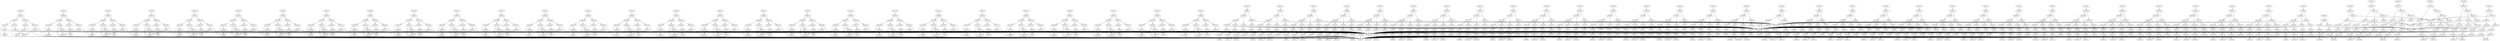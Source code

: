 # Network structure generated by ABC

digraph network {

Node200 -> Node277 [style = solid];
Node201 -> Node288 [style = solid];
Node202 -> Node299 [style = solid];
Node203 -> Node310 [style = solid];
Node204 -> Node321 [style = solid];
Node205 -> Node332 [style = solid];
Node206 -> Node343 [style = solid];
Node207 -> Node354 [style = solid];
Node208 -> Node365 [style = solid];
Node209 -> Node376 [style = solid];
Node210 -> Node387 [style = solid];
Node211 -> Node398 [style = solid];
Node212 -> Node409 [style = solid];
Node213 -> Node420 [style = solid];
Node214 -> Node431 [style = solid];
Node215 -> Node442 [style = solid];
Node216 -> Node453 [style = solid];
Node217 -> Node464 [style = solid];
Node218 -> Node475 [style = solid];
Node219 -> Node486 [style = solid];
Node220 -> Node497 [style = solid];
Node221 -> Node508 [style = solid];
Node222 -> Node519 [style = solid];
Node223 -> Node530 [style = solid];
Node224 -> Node541 [style = solid];
Node225 -> Node552 [style = solid];
Node226 -> Node563 [style = solid];
Node227 -> Node574 [style = solid];
Node228 -> Node591 [style = solid];
Node229 -> Node607 [style = solid];
Node230 -> Node623 [style = solid];
Node231 -> Node639 [style = solid];
Node232 -> Node655 [style = solid];
Node233 -> Node671 [style = solid];
Node234 -> Node687 [style = solid];
Node235 -> Node703 [style = solid];
Node236 -> Node719 [style = solid];
Node237 -> Node735 [style = solid];
Node238 -> Node751 [style = solid];
Node239 -> Node767 [style = solid];
Node240 -> Node783 [style = solid];
Node241 -> Node799 [style = solid];
Node242 -> Node815 [style = solid];
Node243 -> Node831 [style = solid];
Node244 -> Node847 [style = solid];
Node245 -> Node863 [style = solid];
Node246 -> Node879 [style = solid];
Node247 -> Node895 [style = solid];
Node248 -> Node911 [style = solid];
Node249 -> Node927 [style = solid];
Node250 -> Node943 [style = solid];
Node251 -> Node959 [style = solid];
Node252 -> Node975 [style = solid];
Node253 -> Node991 [style = solid];
Node254 -> Node1007 [style = solid];
Node255 -> Node1023 [style = solid];
Node256 -> Node1039 [style = solid];
Node257 -> Node1055 [style = solid];
Node258 -> Node1071 [style = solid];
Node259 -> Node1087 [style = solid];
Node260 -> Node1093 [style = solid];
Node261 -> Node1105 [style = solid];
Node262 -> Node1114 [style = solid];
Node263 -> Node1128 [style = solid];
Node264 -> Node1142 [style = solid];
Node265 -> Node1156 [style = solid];
Node266 -> Node1170 [style = solid];
Node267 -> Node1 [style = solid];
Node267 -> Node2 [style = solid];
Node268 -> Node3 [style = solid];
Node268 -> Node267 [style = solid];
Node269 -> Node1 [style = solid];
Node269 -> Node31 [style = solid];
Node270 -> Node3 [style = solid];
Node270 -> Node269 [style = solid];
Node271 -> Node1 [style = solid];
Node271 -> Node59 [style = solid];
Node272 -> Node3 [style = solid];
Node272 -> Node271 [style = solid];
Node273 -> Node1 [style = solid];
Node273 -> Node31 [style = solid];
Node274 -> Node3 [style = solid];
Node274 -> Node273 [style = solid];
Node275 -> Node272 [style = solid];
Node275 -> Node274 [style = solid];
Node276 -> Node268 [style = solid];
Node276 -> Node270 [style = solid];
Node277 -> Node275 [style = solid];
Node277 -> Node276 [style = solid];
Node278 -> Node1 [style = solid];
Node278 -> Node4 [style = solid];
Node279 -> Node3 [style = solid];
Node279 -> Node278 [style = solid];
Node280 -> Node1 [style = solid];
Node280 -> Node32 [style = solid];
Node281 -> Node3 [style = solid];
Node281 -> Node280 [style = solid];
Node282 -> Node1 [style = solid];
Node282 -> Node60 [style = solid];
Node283 -> Node3 [style = solid];
Node283 -> Node282 [style = solid];
Node284 -> Node1 [style = solid];
Node284 -> Node32 [style = solid];
Node285 -> Node3 [style = solid];
Node285 -> Node284 [style = solid];
Node286 -> Node283 [style = solid];
Node286 -> Node285 [style = solid];
Node287 -> Node279 [style = solid];
Node287 -> Node281 [style = solid];
Node288 -> Node286 [style = solid];
Node288 -> Node287 [style = solid];
Node289 -> Node1 [style = solid];
Node289 -> Node5 [style = solid];
Node290 -> Node3 [style = solid];
Node290 -> Node289 [style = solid];
Node291 -> Node1 [style = solid];
Node291 -> Node33 [style = solid];
Node292 -> Node3 [style = solid];
Node292 -> Node291 [style = solid];
Node293 -> Node1 [style = solid];
Node293 -> Node61 [style = solid];
Node294 -> Node3 [style = solid];
Node294 -> Node293 [style = solid];
Node295 -> Node1 [style = solid];
Node295 -> Node33 [style = solid];
Node296 -> Node3 [style = solid];
Node296 -> Node295 [style = solid];
Node297 -> Node294 [style = solid];
Node297 -> Node296 [style = solid];
Node298 -> Node290 [style = solid];
Node298 -> Node292 [style = solid];
Node299 -> Node297 [style = solid];
Node299 -> Node298 [style = solid];
Node300 -> Node1 [style = solid];
Node300 -> Node6 [style = solid];
Node301 -> Node3 [style = solid];
Node301 -> Node300 [style = solid];
Node302 -> Node1 [style = solid];
Node302 -> Node34 [style = solid];
Node303 -> Node3 [style = solid];
Node303 -> Node302 [style = solid];
Node304 -> Node1 [style = solid];
Node304 -> Node62 [style = solid];
Node305 -> Node3 [style = solid];
Node305 -> Node304 [style = solid];
Node306 -> Node1 [style = solid];
Node306 -> Node34 [style = solid];
Node307 -> Node3 [style = solid];
Node307 -> Node306 [style = solid];
Node308 -> Node305 [style = solid];
Node308 -> Node307 [style = solid];
Node309 -> Node301 [style = solid];
Node309 -> Node303 [style = solid];
Node310 -> Node308 [style = solid];
Node310 -> Node309 [style = solid];
Node311 -> Node1 [style = solid];
Node311 -> Node7 [style = solid];
Node312 -> Node3 [style = solid];
Node312 -> Node311 [style = solid];
Node313 -> Node1 [style = solid];
Node313 -> Node35 [style = solid];
Node314 -> Node3 [style = solid];
Node314 -> Node313 [style = solid];
Node315 -> Node1 [style = solid];
Node315 -> Node63 [style = solid];
Node316 -> Node3 [style = solid];
Node316 -> Node315 [style = solid];
Node317 -> Node1 [style = solid];
Node317 -> Node35 [style = solid];
Node318 -> Node3 [style = solid];
Node318 -> Node317 [style = solid];
Node319 -> Node316 [style = solid];
Node319 -> Node318 [style = solid];
Node320 -> Node312 [style = solid];
Node320 -> Node314 [style = solid];
Node321 -> Node319 [style = solid];
Node321 -> Node320 [style = solid];
Node322 -> Node1 [style = solid];
Node322 -> Node8 [style = solid];
Node323 -> Node3 [style = solid];
Node323 -> Node322 [style = solid];
Node324 -> Node1 [style = solid];
Node324 -> Node36 [style = solid];
Node325 -> Node3 [style = solid];
Node325 -> Node324 [style = solid];
Node326 -> Node1 [style = solid];
Node326 -> Node64 [style = solid];
Node327 -> Node3 [style = solid];
Node327 -> Node326 [style = solid];
Node328 -> Node1 [style = solid];
Node328 -> Node36 [style = solid];
Node329 -> Node3 [style = solid];
Node329 -> Node328 [style = solid];
Node330 -> Node327 [style = solid];
Node330 -> Node329 [style = solid];
Node331 -> Node323 [style = solid];
Node331 -> Node325 [style = solid];
Node332 -> Node330 [style = solid];
Node332 -> Node331 [style = solid];
Node333 -> Node1 [style = solid];
Node333 -> Node9 [style = solid];
Node334 -> Node3 [style = solid];
Node334 -> Node333 [style = solid];
Node335 -> Node1 [style = solid];
Node335 -> Node37 [style = solid];
Node336 -> Node3 [style = solid];
Node336 -> Node335 [style = solid];
Node337 -> Node1 [style = solid];
Node337 -> Node65 [style = solid];
Node338 -> Node3 [style = solid];
Node338 -> Node337 [style = solid];
Node339 -> Node1 [style = solid];
Node339 -> Node37 [style = solid];
Node340 -> Node3 [style = solid];
Node340 -> Node339 [style = solid];
Node341 -> Node338 [style = solid];
Node341 -> Node340 [style = solid];
Node342 -> Node334 [style = solid];
Node342 -> Node336 [style = solid];
Node343 -> Node341 [style = solid];
Node343 -> Node342 [style = solid];
Node344 -> Node1 [style = solid];
Node344 -> Node10 [style = solid];
Node345 -> Node3 [style = solid];
Node345 -> Node344 [style = solid];
Node346 -> Node1 [style = solid];
Node346 -> Node38 [style = solid];
Node347 -> Node3 [style = solid];
Node347 -> Node346 [style = solid];
Node348 -> Node1 [style = solid];
Node348 -> Node66 [style = solid];
Node349 -> Node3 [style = solid];
Node349 -> Node348 [style = solid];
Node350 -> Node1 [style = solid];
Node350 -> Node38 [style = solid];
Node351 -> Node3 [style = solid];
Node351 -> Node350 [style = solid];
Node352 -> Node349 [style = solid];
Node352 -> Node351 [style = solid];
Node353 -> Node345 [style = solid];
Node353 -> Node347 [style = solid];
Node354 -> Node352 [style = solid];
Node354 -> Node353 [style = solid];
Node355 -> Node1 [style = solid];
Node355 -> Node11 [style = solid];
Node356 -> Node3 [style = solid];
Node356 -> Node355 [style = solid];
Node357 -> Node1 [style = solid];
Node357 -> Node39 [style = solid];
Node358 -> Node3 [style = solid];
Node358 -> Node357 [style = solid];
Node359 -> Node1 [style = solid];
Node359 -> Node67 [style = solid];
Node360 -> Node3 [style = solid];
Node360 -> Node359 [style = solid];
Node361 -> Node1 [style = solid];
Node361 -> Node39 [style = solid];
Node362 -> Node3 [style = solid];
Node362 -> Node361 [style = solid];
Node363 -> Node360 [style = solid];
Node363 -> Node362 [style = solid];
Node364 -> Node356 [style = solid];
Node364 -> Node358 [style = solid];
Node365 -> Node363 [style = solid];
Node365 -> Node364 [style = solid];
Node366 -> Node1 [style = solid];
Node366 -> Node12 [style = solid];
Node367 -> Node3 [style = solid];
Node367 -> Node366 [style = solid];
Node368 -> Node1 [style = solid];
Node368 -> Node40 [style = solid];
Node369 -> Node3 [style = solid];
Node369 -> Node368 [style = solid];
Node370 -> Node1 [style = solid];
Node370 -> Node68 [style = solid];
Node371 -> Node3 [style = solid];
Node371 -> Node370 [style = solid];
Node372 -> Node1 [style = solid];
Node372 -> Node40 [style = solid];
Node373 -> Node3 [style = solid];
Node373 -> Node372 [style = solid];
Node374 -> Node371 [style = solid];
Node374 -> Node373 [style = solid];
Node375 -> Node367 [style = solid];
Node375 -> Node369 [style = solid];
Node376 -> Node374 [style = solid];
Node376 -> Node375 [style = solid];
Node377 -> Node1 [style = solid];
Node377 -> Node13 [style = solid];
Node378 -> Node3 [style = solid];
Node378 -> Node377 [style = solid];
Node379 -> Node1 [style = solid];
Node379 -> Node41 [style = solid];
Node380 -> Node3 [style = solid];
Node380 -> Node379 [style = solid];
Node381 -> Node1 [style = solid];
Node381 -> Node69 [style = solid];
Node382 -> Node3 [style = solid];
Node382 -> Node381 [style = solid];
Node383 -> Node1 [style = solid];
Node383 -> Node41 [style = solid];
Node384 -> Node3 [style = solid];
Node384 -> Node383 [style = solid];
Node385 -> Node382 [style = solid];
Node385 -> Node384 [style = solid];
Node386 -> Node378 [style = solid];
Node386 -> Node380 [style = solid];
Node387 -> Node385 [style = solid];
Node387 -> Node386 [style = solid];
Node388 -> Node1 [style = solid];
Node388 -> Node14 [style = solid];
Node389 -> Node3 [style = solid];
Node389 -> Node388 [style = solid];
Node390 -> Node1 [style = solid];
Node390 -> Node42 [style = solid];
Node391 -> Node3 [style = solid];
Node391 -> Node390 [style = solid];
Node392 -> Node1 [style = solid];
Node392 -> Node70 [style = solid];
Node393 -> Node3 [style = solid];
Node393 -> Node392 [style = solid];
Node394 -> Node1 [style = solid];
Node394 -> Node42 [style = solid];
Node395 -> Node3 [style = solid];
Node395 -> Node394 [style = solid];
Node396 -> Node393 [style = solid];
Node396 -> Node395 [style = solid];
Node397 -> Node389 [style = solid];
Node397 -> Node391 [style = solid];
Node398 -> Node396 [style = solid];
Node398 -> Node397 [style = solid];
Node399 -> Node1 [style = solid];
Node399 -> Node15 [style = solid];
Node400 -> Node3 [style = solid];
Node400 -> Node399 [style = solid];
Node401 -> Node1 [style = solid];
Node401 -> Node43 [style = solid];
Node402 -> Node3 [style = solid];
Node402 -> Node401 [style = solid];
Node403 -> Node1 [style = solid];
Node403 -> Node71 [style = solid];
Node404 -> Node3 [style = solid];
Node404 -> Node403 [style = solid];
Node405 -> Node1 [style = solid];
Node405 -> Node43 [style = solid];
Node406 -> Node3 [style = solid];
Node406 -> Node405 [style = solid];
Node407 -> Node404 [style = solid];
Node407 -> Node406 [style = solid];
Node408 -> Node400 [style = solid];
Node408 -> Node402 [style = solid];
Node409 -> Node407 [style = solid];
Node409 -> Node408 [style = solid];
Node410 -> Node1 [style = solid];
Node410 -> Node16 [style = solid];
Node411 -> Node3 [style = solid];
Node411 -> Node410 [style = solid];
Node412 -> Node1 [style = solid];
Node412 -> Node44 [style = solid];
Node413 -> Node3 [style = solid];
Node413 -> Node412 [style = solid];
Node414 -> Node1 [style = solid];
Node414 -> Node72 [style = solid];
Node415 -> Node3 [style = solid];
Node415 -> Node414 [style = solid];
Node416 -> Node1 [style = solid];
Node416 -> Node44 [style = solid];
Node417 -> Node3 [style = solid];
Node417 -> Node416 [style = solid];
Node418 -> Node415 [style = solid];
Node418 -> Node417 [style = solid];
Node419 -> Node411 [style = solid];
Node419 -> Node413 [style = solid];
Node420 -> Node418 [style = solid];
Node420 -> Node419 [style = solid];
Node421 -> Node1 [style = solid];
Node421 -> Node17 [style = solid];
Node422 -> Node3 [style = solid];
Node422 -> Node421 [style = solid];
Node423 -> Node1 [style = solid];
Node423 -> Node45 [style = solid];
Node424 -> Node3 [style = solid];
Node424 -> Node423 [style = solid];
Node425 -> Node1 [style = solid];
Node425 -> Node73 [style = solid];
Node426 -> Node3 [style = solid];
Node426 -> Node425 [style = solid];
Node427 -> Node1 [style = solid];
Node427 -> Node45 [style = solid];
Node428 -> Node3 [style = solid];
Node428 -> Node427 [style = solid];
Node429 -> Node426 [style = solid];
Node429 -> Node428 [style = solid];
Node430 -> Node422 [style = solid];
Node430 -> Node424 [style = solid];
Node431 -> Node429 [style = solid];
Node431 -> Node430 [style = solid];
Node432 -> Node1 [style = solid];
Node432 -> Node18 [style = solid];
Node433 -> Node3 [style = solid];
Node433 -> Node432 [style = solid];
Node434 -> Node1 [style = solid];
Node434 -> Node46 [style = solid];
Node435 -> Node3 [style = solid];
Node435 -> Node434 [style = solid];
Node436 -> Node1 [style = solid];
Node436 -> Node74 [style = solid];
Node437 -> Node3 [style = solid];
Node437 -> Node436 [style = solid];
Node438 -> Node1 [style = solid];
Node438 -> Node46 [style = solid];
Node439 -> Node3 [style = solid];
Node439 -> Node438 [style = solid];
Node440 -> Node437 [style = solid];
Node440 -> Node439 [style = solid];
Node441 -> Node433 [style = solid];
Node441 -> Node435 [style = solid];
Node442 -> Node440 [style = solid];
Node442 -> Node441 [style = solid];
Node443 -> Node1 [style = solid];
Node443 -> Node19 [style = solid];
Node444 -> Node3 [style = solid];
Node444 -> Node443 [style = solid];
Node445 -> Node1 [style = solid];
Node445 -> Node47 [style = solid];
Node446 -> Node3 [style = solid];
Node446 -> Node445 [style = solid];
Node447 -> Node1 [style = solid];
Node447 -> Node75 [style = solid];
Node448 -> Node3 [style = solid];
Node448 -> Node447 [style = solid];
Node449 -> Node1 [style = solid];
Node449 -> Node47 [style = solid];
Node450 -> Node3 [style = solid];
Node450 -> Node449 [style = solid];
Node451 -> Node448 [style = solid];
Node451 -> Node450 [style = solid];
Node452 -> Node444 [style = solid];
Node452 -> Node446 [style = solid];
Node453 -> Node451 [style = solid];
Node453 -> Node452 [style = solid];
Node454 -> Node1 [style = solid];
Node454 -> Node20 [style = solid];
Node455 -> Node3 [style = solid];
Node455 -> Node454 [style = solid];
Node456 -> Node1 [style = solid];
Node456 -> Node48 [style = solid];
Node457 -> Node3 [style = solid];
Node457 -> Node456 [style = solid];
Node458 -> Node1 [style = solid];
Node458 -> Node76 [style = solid];
Node459 -> Node3 [style = solid];
Node459 -> Node458 [style = solid];
Node460 -> Node1 [style = solid];
Node460 -> Node48 [style = solid];
Node461 -> Node3 [style = solid];
Node461 -> Node460 [style = solid];
Node462 -> Node459 [style = solid];
Node462 -> Node461 [style = solid];
Node463 -> Node455 [style = solid];
Node463 -> Node457 [style = solid];
Node464 -> Node462 [style = solid];
Node464 -> Node463 [style = solid];
Node465 -> Node1 [style = solid];
Node465 -> Node21 [style = solid];
Node466 -> Node3 [style = solid];
Node466 -> Node465 [style = solid];
Node467 -> Node1 [style = solid];
Node467 -> Node49 [style = solid];
Node468 -> Node3 [style = solid];
Node468 -> Node467 [style = solid];
Node469 -> Node1 [style = solid];
Node469 -> Node77 [style = solid];
Node470 -> Node3 [style = solid];
Node470 -> Node469 [style = solid];
Node471 -> Node1 [style = solid];
Node471 -> Node49 [style = solid];
Node472 -> Node3 [style = solid];
Node472 -> Node471 [style = solid];
Node473 -> Node470 [style = solid];
Node473 -> Node472 [style = solid];
Node474 -> Node466 [style = solid];
Node474 -> Node468 [style = solid];
Node475 -> Node473 [style = solid];
Node475 -> Node474 [style = solid];
Node476 -> Node1 [style = solid];
Node476 -> Node22 [style = solid];
Node477 -> Node3 [style = solid];
Node477 -> Node476 [style = solid];
Node478 -> Node1 [style = solid];
Node478 -> Node50 [style = solid];
Node479 -> Node3 [style = solid];
Node479 -> Node478 [style = solid];
Node480 -> Node1 [style = solid];
Node480 -> Node78 [style = solid];
Node481 -> Node3 [style = solid];
Node481 -> Node480 [style = solid];
Node482 -> Node1 [style = solid];
Node482 -> Node50 [style = solid];
Node483 -> Node3 [style = solid];
Node483 -> Node482 [style = solid];
Node484 -> Node481 [style = solid];
Node484 -> Node483 [style = solid];
Node485 -> Node477 [style = solid];
Node485 -> Node479 [style = solid];
Node486 -> Node484 [style = solid];
Node486 -> Node485 [style = solid];
Node487 -> Node1 [style = solid];
Node487 -> Node23 [style = solid];
Node488 -> Node3 [style = solid];
Node488 -> Node487 [style = solid];
Node489 -> Node1 [style = solid];
Node489 -> Node51 [style = solid];
Node490 -> Node3 [style = solid];
Node490 -> Node489 [style = solid];
Node491 -> Node1 [style = solid];
Node491 -> Node79 [style = solid];
Node492 -> Node3 [style = solid];
Node492 -> Node491 [style = solid];
Node493 -> Node1 [style = solid];
Node493 -> Node51 [style = solid];
Node494 -> Node3 [style = solid];
Node494 -> Node493 [style = solid];
Node495 -> Node492 [style = solid];
Node495 -> Node494 [style = solid];
Node496 -> Node488 [style = solid];
Node496 -> Node490 [style = solid];
Node497 -> Node495 [style = solid];
Node497 -> Node496 [style = solid];
Node498 -> Node1 [style = solid];
Node498 -> Node24 [style = solid];
Node499 -> Node3 [style = solid];
Node499 -> Node498 [style = solid];
Node500 -> Node1 [style = solid];
Node500 -> Node52 [style = solid];
Node501 -> Node3 [style = solid];
Node501 -> Node500 [style = solid];
Node502 -> Node1 [style = solid];
Node502 -> Node80 [style = solid];
Node503 -> Node3 [style = solid];
Node503 -> Node502 [style = solid];
Node504 -> Node1 [style = solid];
Node504 -> Node52 [style = solid];
Node505 -> Node3 [style = solid];
Node505 -> Node504 [style = solid];
Node506 -> Node503 [style = solid];
Node506 -> Node505 [style = solid];
Node507 -> Node499 [style = solid];
Node507 -> Node501 [style = solid];
Node508 -> Node506 [style = solid];
Node508 -> Node507 [style = solid];
Node509 -> Node1 [style = solid];
Node509 -> Node25 [style = solid];
Node510 -> Node3 [style = solid];
Node510 -> Node509 [style = solid];
Node511 -> Node1 [style = solid];
Node511 -> Node53 [style = solid];
Node512 -> Node3 [style = solid];
Node512 -> Node511 [style = solid];
Node513 -> Node1 [style = solid];
Node513 -> Node81 [style = solid];
Node514 -> Node3 [style = solid];
Node514 -> Node513 [style = solid];
Node515 -> Node1 [style = solid];
Node515 -> Node53 [style = solid];
Node516 -> Node3 [style = solid];
Node516 -> Node515 [style = solid];
Node517 -> Node514 [style = solid];
Node517 -> Node516 [style = solid];
Node518 -> Node510 [style = solid];
Node518 -> Node512 [style = solid];
Node519 -> Node517 [style = solid];
Node519 -> Node518 [style = solid];
Node520 -> Node1 [style = solid];
Node520 -> Node26 [style = solid];
Node521 -> Node3 [style = solid];
Node521 -> Node520 [style = solid];
Node522 -> Node1 [style = solid];
Node522 -> Node54 [style = solid];
Node523 -> Node3 [style = solid];
Node523 -> Node522 [style = solid];
Node524 -> Node1 [style = solid];
Node524 -> Node82 [style = solid];
Node525 -> Node3 [style = solid];
Node525 -> Node524 [style = solid];
Node526 -> Node1 [style = solid];
Node526 -> Node54 [style = solid];
Node527 -> Node3 [style = solid];
Node527 -> Node526 [style = solid];
Node528 -> Node525 [style = solid];
Node528 -> Node527 [style = solid];
Node529 -> Node521 [style = solid];
Node529 -> Node523 [style = solid];
Node530 -> Node528 [style = solid];
Node530 -> Node529 [style = solid];
Node531 -> Node1 [style = solid];
Node531 -> Node27 [style = solid];
Node532 -> Node3 [style = solid];
Node532 -> Node531 [style = solid];
Node533 -> Node1 [style = solid];
Node533 -> Node55 [style = solid];
Node534 -> Node3 [style = solid];
Node534 -> Node533 [style = solid];
Node535 -> Node1 [style = solid];
Node535 -> Node83 [style = solid];
Node536 -> Node3 [style = solid];
Node536 -> Node535 [style = solid];
Node537 -> Node1 [style = solid];
Node537 -> Node55 [style = solid];
Node538 -> Node3 [style = solid];
Node538 -> Node537 [style = solid];
Node539 -> Node536 [style = solid];
Node539 -> Node538 [style = solid];
Node540 -> Node532 [style = solid];
Node540 -> Node534 [style = solid];
Node541 -> Node539 [style = solid];
Node541 -> Node540 [style = solid];
Node542 -> Node1 [style = solid];
Node542 -> Node28 [style = solid];
Node543 -> Node3 [style = solid];
Node543 -> Node542 [style = solid];
Node544 -> Node1 [style = solid];
Node544 -> Node56 [style = solid];
Node545 -> Node3 [style = solid];
Node545 -> Node544 [style = solid];
Node546 -> Node1 [style = solid];
Node546 -> Node84 [style = solid];
Node547 -> Node3 [style = solid];
Node547 -> Node546 [style = solid];
Node548 -> Node1 [style = solid];
Node548 -> Node56 [style = solid];
Node549 -> Node3 [style = solid];
Node549 -> Node548 [style = solid];
Node550 -> Node547 [style = solid];
Node550 -> Node549 [style = solid];
Node551 -> Node543 [style = solid];
Node551 -> Node545 [style = solid];
Node552 -> Node550 [style = solid];
Node552 -> Node551 [style = solid];
Node553 -> Node1 [style = solid];
Node553 -> Node29 [style = solid];
Node554 -> Node3 [style = solid];
Node554 -> Node553 [style = solid];
Node555 -> Node1 [style = solid];
Node555 -> Node57 [style = solid];
Node556 -> Node3 [style = solid];
Node556 -> Node555 [style = solid];
Node557 -> Node1 [style = solid];
Node557 -> Node85 [style = solid];
Node558 -> Node3 [style = solid];
Node558 -> Node557 [style = solid];
Node559 -> Node1 [style = solid];
Node559 -> Node57 [style = solid];
Node560 -> Node3 [style = solid];
Node560 -> Node559 [style = solid];
Node561 -> Node558 [style = solid];
Node561 -> Node560 [style = solid];
Node562 -> Node554 [style = solid];
Node562 -> Node556 [style = solid];
Node563 -> Node561 [style = solid];
Node563 -> Node562 [style = solid];
Node564 -> Node1 [style = solid];
Node564 -> Node30 [style = solid];
Node565 -> Node3 [style = solid];
Node565 -> Node564 [style = solid];
Node566 -> Node1 [style = solid];
Node566 -> Node58 [style = solid];
Node567 -> Node3 [style = solid];
Node567 -> Node566 [style = solid];
Node568 -> Node1 [style = solid];
Node568 -> Node86 [style = solid];
Node569 -> Node3 [style = solid];
Node569 -> Node568 [style = solid];
Node570 -> Node1 [style = solid];
Node570 -> Node58 [style = solid];
Node571 -> Node3 [style = solid];
Node571 -> Node570 [style = solid];
Node572 -> Node569 [style = solid];
Node572 -> Node571 [style = solid];
Node573 -> Node565 [style = solid];
Node573 -> Node567 [style = solid];
Node574 -> Node572 [style = solid];
Node574 -> Node573 [style = solid];
Node575 -> Node3 [style = solid];
Node575 -> Node87 [style = solid];
Node576 -> Node1 [style = solid];
Node576 -> Node575 [style = solid];
Node577 -> Node88 [style = solid];
Node577 -> Node576 [style = solid];
Node578 -> Node3 [style = solid];
Node578 -> Node120 [style = solid];
Node579 -> Node1 [style = solid];
Node579 -> Node578 [style = solid];
Node580 -> Node88 [style = solid];
Node580 -> Node579 [style = solid];
Node581 -> Node3 [style = solid];
Node581 -> Node152 [style = solid];
Node582 -> Node1 [style = solid];
Node582 -> Node581 [style = solid];
Node583 -> Node88 [style = solid];
Node583 -> Node582 [style = solid];
Node584 -> Node3 [style = solid];
Node584 -> Node120 [style = solid];
Node585 -> Node1 [style = solid];
Node585 -> Node584 [style = solid];
Node586 -> Node88 [style = solid];
Node586 -> Node585 [style = solid];
Node587 -> Node1 [style = solid];
Node587 -> Node88 [style = solid];
Node588 -> Node586 [style = solid];
Node588 -> Node587 [style = solid];
Node589 -> Node577 [style = solid];
Node589 -> Node580 [style = solid];
Node590 -> Node583 [style = solid];
Node590 -> Node589 [style = solid];
Node591 -> Node588 [style = solid];
Node591 -> Node590 [style = solid];
Node592 -> Node3 [style = solid];
Node592 -> Node89 [style = solid];
Node593 -> Node1 [style = solid];
Node593 -> Node592 [style = solid];
Node594 -> Node88 [style = solid];
Node594 -> Node593 [style = solid];
Node595 -> Node3 [style = solid];
Node595 -> Node121 [style = solid];
Node596 -> Node1 [style = solid];
Node596 -> Node595 [style = solid];
Node597 -> Node88 [style = solid];
Node597 -> Node596 [style = solid];
Node598 -> Node3 [style = solid];
Node598 -> Node153 [style = solid];
Node599 -> Node1 [style = solid];
Node599 -> Node598 [style = solid];
Node600 -> Node88 [style = solid];
Node600 -> Node599 [style = solid];
Node601 -> Node3 [style = solid];
Node601 -> Node121 [style = solid];
Node602 -> Node1 [style = solid];
Node602 -> Node601 [style = solid];
Node603 -> Node88 [style = solid];
Node603 -> Node602 [style = solid];
Node604 -> Node587 [style = solid];
Node604 -> Node603 [style = solid];
Node605 -> Node594 [style = solid];
Node605 -> Node597 [style = solid];
Node606 -> Node600 [style = solid];
Node606 -> Node605 [style = solid];
Node607 -> Node604 [style = solid];
Node607 -> Node606 [style = solid];
Node608 -> Node3 [style = solid];
Node608 -> Node90 [style = solid];
Node609 -> Node1 [style = solid];
Node609 -> Node608 [style = solid];
Node610 -> Node88 [style = solid];
Node610 -> Node609 [style = solid];
Node611 -> Node3 [style = solid];
Node611 -> Node122 [style = solid];
Node612 -> Node1 [style = solid];
Node612 -> Node611 [style = solid];
Node613 -> Node88 [style = solid];
Node613 -> Node612 [style = solid];
Node614 -> Node3 [style = solid];
Node614 -> Node154 [style = solid];
Node615 -> Node1 [style = solid];
Node615 -> Node614 [style = solid];
Node616 -> Node88 [style = solid];
Node616 -> Node615 [style = solid];
Node617 -> Node3 [style = solid];
Node617 -> Node122 [style = solid];
Node618 -> Node1 [style = solid];
Node618 -> Node617 [style = solid];
Node619 -> Node88 [style = solid];
Node619 -> Node618 [style = solid];
Node620 -> Node587 [style = solid];
Node620 -> Node619 [style = solid];
Node621 -> Node610 [style = solid];
Node621 -> Node613 [style = solid];
Node622 -> Node616 [style = solid];
Node622 -> Node621 [style = solid];
Node623 -> Node620 [style = solid];
Node623 -> Node622 [style = solid];
Node624 -> Node3 [style = solid];
Node624 -> Node91 [style = solid];
Node625 -> Node1 [style = solid];
Node625 -> Node624 [style = solid];
Node626 -> Node88 [style = solid];
Node626 -> Node625 [style = solid];
Node627 -> Node3 [style = solid];
Node627 -> Node123 [style = solid];
Node628 -> Node1 [style = solid];
Node628 -> Node627 [style = solid];
Node629 -> Node88 [style = solid];
Node629 -> Node628 [style = solid];
Node630 -> Node3 [style = solid];
Node630 -> Node155 [style = solid];
Node631 -> Node1 [style = solid];
Node631 -> Node630 [style = solid];
Node632 -> Node88 [style = solid];
Node632 -> Node631 [style = solid];
Node633 -> Node3 [style = solid];
Node633 -> Node123 [style = solid];
Node634 -> Node1 [style = solid];
Node634 -> Node633 [style = solid];
Node635 -> Node88 [style = solid];
Node635 -> Node634 [style = solid];
Node636 -> Node587 [style = solid];
Node636 -> Node635 [style = solid];
Node637 -> Node626 [style = solid];
Node637 -> Node629 [style = solid];
Node638 -> Node632 [style = solid];
Node638 -> Node637 [style = solid];
Node639 -> Node636 [style = solid];
Node639 -> Node638 [style = solid];
Node640 -> Node3 [style = solid];
Node640 -> Node92 [style = solid];
Node641 -> Node1 [style = solid];
Node641 -> Node640 [style = solid];
Node642 -> Node88 [style = solid];
Node642 -> Node641 [style = solid];
Node643 -> Node3 [style = solid];
Node643 -> Node124 [style = solid];
Node644 -> Node1 [style = solid];
Node644 -> Node643 [style = solid];
Node645 -> Node88 [style = solid];
Node645 -> Node644 [style = solid];
Node646 -> Node3 [style = solid];
Node646 -> Node156 [style = solid];
Node647 -> Node1 [style = solid];
Node647 -> Node646 [style = solid];
Node648 -> Node88 [style = solid];
Node648 -> Node647 [style = solid];
Node649 -> Node3 [style = solid];
Node649 -> Node124 [style = solid];
Node650 -> Node1 [style = solid];
Node650 -> Node649 [style = solid];
Node651 -> Node88 [style = solid];
Node651 -> Node650 [style = solid];
Node652 -> Node587 [style = solid];
Node652 -> Node651 [style = solid];
Node653 -> Node642 [style = solid];
Node653 -> Node645 [style = solid];
Node654 -> Node648 [style = solid];
Node654 -> Node653 [style = solid];
Node655 -> Node652 [style = solid];
Node655 -> Node654 [style = solid];
Node656 -> Node3 [style = solid];
Node656 -> Node93 [style = solid];
Node657 -> Node1 [style = solid];
Node657 -> Node656 [style = solid];
Node658 -> Node88 [style = solid];
Node658 -> Node657 [style = solid];
Node659 -> Node3 [style = solid];
Node659 -> Node125 [style = solid];
Node660 -> Node1 [style = solid];
Node660 -> Node659 [style = solid];
Node661 -> Node88 [style = solid];
Node661 -> Node660 [style = solid];
Node662 -> Node3 [style = solid];
Node662 -> Node157 [style = solid];
Node663 -> Node1 [style = solid];
Node663 -> Node662 [style = solid];
Node664 -> Node88 [style = solid];
Node664 -> Node663 [style = solid];
Node665 -> Node3 [style = solid];
Node665 -> Node125 [style = solid];
Node666 -> Node1 [style = solid];
Node666 -> Node665 [style = solid];
Node667 -> Node88 [style = solid];
Node667 -> Node666 [style = solid];
Node668 -> Node587 [style = solid];
Node668 -> Node667 [style = solid];
Node669 -> Node658 [style = solid];
Node669 -> Node661 [style = solid];
Node670 -> Node664 [style = solid];
Node670 -> Node669 [style = solid];
Node671 -> Node668 [style = solid];
Node671 -> Node670 [style = solid];
Node672 -> Node3 [style = solid];
Node672 -> Node94 [style = solid];
Node673 -> Node1 [style = solid];
Node673 -> Node672 [style = solid];
Node674 -> Node88 [style = solid];
Node674 -> Node673 [style = solid];
Node675 -> Node3 [style = solid];
Node675 -> Node126 [style = solid];
Node676 -> Node1 [style = solid];
Node676 -> Node675 [style = solid];
Node677 -> Node88 [style = solid];
Node677 -> Node676 [style = solid];
Node678 -> Node3 [style = solid];
Node678 -> Node158 [style = solid];
Node679 -> Node1 [style = solid];
Node679 -> Node678 [style = solid];
Node680 -> Node88 [style = solid];
Node680 -> Node679 [style = solid];
Node681 -> Node3 [style = solid];
Node681 -> Node126 [style = solid];
Node682 -> Node1 [style = solid];
Node682 -> Node681 [style = solid];
Node683 -> Node88 [style = solid];
Node683 -> Node682 [style = solid];
Node684 -> Node587 [style = solid];
Node684 -> Node683 [style = solid];
Node685 -> Node674 [style = solid];
Node685 -> Node677 [style = solid];
Node686 -> Node680 [style = solid];
Node686 -> Node685 [style = solid];
Node687 -> Node684 [style = solid];
Node687 -> Node686 [style = solid];
Node688 -> Node3 [style = solid];
Node688 -> Node95 [style = solid];
Node689 -> Node1 [style = solid];
Node689 -> Node688 [style = solid];
Node690 -> Node88 [style = solid];
Node690 -> Node689 [style = solid];
Node691 -> Node3 [style = solid];
Node691 -> Node127 [style = solid];
Node692 -> Node1 [style = solid];
Node692 -> Node691 [style = solid];
Node693 -> Node88 [style = solid];
Node693 -> Node692 [style = solid];
Node694 -> Node3 [style = solid];
Node694 -> Node159 [style = solid];
Node695 -> Node1 [style = solid];
Node695 -> Node694 [style = solid];
Node696 -> Node88 [style = solid];
Node696 -> Node695 [style = solid];
Node697 -> Node3 [style = solid];
Node697 -> Node127 [style = solid];
Node698 -> Node1 [style = solid];
Node698 -> Node697 [style = solid];
Node699 -> Node88 [style = solid];
Node699 -> Node698 [style = solid];
Node700 -> Node587 [style = solid];
Node700 -> Node699 [style = solid];
Node701 -> Node690 [style = solid];
Node701 -> Node693 [style = solid];
Node702 -> Node696 [style = solid];
Node702 -> Node701 [style = solid];
Node703 -> Node700 [style = solid];
Node703 -> Node702 [style = solid];
Node704 -> Node3 [style = solid];
Node704 -> Node96 [style = solid];
Node705 -> Node1 [style = solid];
Node705 -> Node704 [style = solid];
Node706 -> Node88 [style = solid];
Node706 -> Node705 [style = solid];
Node707 -> Node3 [style = solid];
Node707 -> Node128 [style = solid];
Node708 -> Node1 [style = solid];
Node708 -> Node707 [style = solid];
Node709 -> Node88 [style = solid];
Node709 -> Node708 [style = solid];
Node710 -> Node3 [style = solid];
Node710 -> Node160 [style = solid];
Node711 -> Node1 [style = solid];
Node711 -> Node710 [style = solid];
Node712 -> Node88 [style = solid];
Node712 -> Node711 [style = solid];
Node713 -> Node3 [style = solid];
Node713 -> Node128 [style = solid];
Node714 -> Node1 [style = solid];
Node714 -> Node713 [style = solid];
Node715 -> Node88 [style = solid];
Node715 -> Node714 [style = solid];
Node716 -> Node587 [style = solid];
Node716 -> Node715 [style = solid];
Node717 -> Node706 [style = solid];
Node717 -> Node709 [style = solid];
Node718 -> Node712 [style = solid];
Node718 -> Node717 [style = solid];
Node719 -> Node716 [style = solid];
Node719 -> Node718 [style = solid];
Node720 -> Node3 [style = solid];
Node720 -> Node97 [style = solid];
Node721 -> Node1 [style = solid];
Node721 -> Node720 [style = solid];
Node722 -> Node88 [style = solid];
Node722 -> Node721 [style = solid];
Node723 -> Node3 [style = solid];
Node723 -> Node129 [style = solid];
Node724 -> Node1 [style = solid];
Node724 -> Node723 [style = solid];
Node725 -> Node88 [style = solid];
Node725 -> Node724 [style = solid];
Node726 -> Node3 [style = solid];
Node726 -> Node161 [style = solid];
Node727 -> Node1 [style = solid];
Node727 -> Node726 [style = solid];
Node728 -> Node88 [style = solid];
Node728 -> Node727 [style = solid];
Node729 -> Node3 [style = solid];
Node729 -> Node129 [style = solid];
Node730 -> Node1 [style = solid];
Node730 -> Node729 [style = solid];
Node731 -> Node88 [style = solid];
Node731 -> Node730 [style = solid];
Node732 -> Node587 [style = solid];
Node732 -> Node731 [style = solid];
Node733 -> Node722 [style = solid];
Node733 -> Node725 [style = solid];
Node734 -> Node728 [style = solid];
Node734 -> Node733 [style = solid];
Node735 -> Node732 [style = solid];
Node735 -> Node734 [style = solid];
Node736 -> Node3 [style = solid];
Node736 -> Node98 [style = solid];
Node737 -> Node1 [style = solid];
Node737 -> Node736 [style = solid];
Node738 -> Node88 [style = solid];
Node738 -> Node737 [style = solid];
Node739 -> Node3 [style = solid];
Node739 -> Node130 [style = solid];
Node740 -> Node1 [style = solid];
Node740 -> Node739 [style = solid];
Node741 -> Node88 [style = solid];
Node741 -> Node740 [style = solid];
Node742 -> Node3 [style = solid];
Node742 -> Node162 [style = solid];
Node743 -> Node1 [style = solid];
Node743 -> Node742 [style = solid];
Node744 -> Node88 [style = solid];
Node744 -> Node743 [style = solid];
Node745 -> Node3 [style = solid];
Node745 -> Node130 [style = solid];
Node746 -> Node1 [style = solid];
Node746 -> Node745 [style = solid];
Node747 -> Node88 [style = solid];
Node747 -> Node746 [style = solid];
Node748 -> Node587 [style = solid];
Node748 -> Node747 [style = solid];
Node749 -> Node738 [style = solid];
Node749 -> Node741 [style = solid];
Node750 -> Node744 [style = solid];
Node750 -> Node749 [style = solid];
Node751 -> Node748 [style = solid];
Node751 -> Node750 [style = solid];
Node752 -> Node3 [style = solid];
Node752 -> Node99 [style = solid];
Node753 -> Node1 [style = solid];
Node753 -> Node752 [style = solid];
Node754 -> Node88 [style = solid];
Node754 -> Node753 [style = solid];
Node755 -> Node3 [style = solid];
Node755 -> Node131 [style = solid];
Node756 -> Node1 [style = solid];
Node756 -> Node755 [style = solid];
Node757 -> Node88 [style = solid];
Node757 -> Node756 [style = solid];
Node758 -> Node3 [style = solid];
Node758 -> Node163 [style = solid];
Node759 -> Node1 [style = solid];
Node759 -> Node758 [style = solid];
Node760 -> Node88 [style = solid];
Node760 -> Node759 [style = solid];
Node761 -> Node3 [style = solid];
Node761 -> Node131 [style = solid];
Node762 -> Node1 [style = solid];
Node762 -> Node761 [style = solid];
Node763 -> Node88 [style = solid];
Node763 -> Node762 [style = solid];
Node764 -> Node587 [style = solid];
Node764 -> Node763 [style = solid];
Node765 -> Node754 [style = solid];
Node765 -> Node757 [style = solid];
Node766 -> Node760 [style = solid];
Node766 -> Node765 [style = solid];
Node767 -> Node764 [style = solid];
Node767 -> Node766 [style = solid];
Node768 -> Node3 [style = solid];
Node768 -> Node100 [style = solid];
Node769 -> Node1 [style = solid];
Node769 -> Node768 [style = solid];
Node770 -> Node88 [style = solid];
Node770 -> Node769 [style = solid];
Node771 -> Node3 [style = solid];
Node771 -> Node132 [style = solid];
Node772 -> Node1 [style = solid];
Node772 -> Node771 [style = solid];
Node773 -> Node88 [style = solid];
Node773 -> Node772 [style = solid];
Node774 -> Node3 [style = solid];
Node774 -> Node164 [style = solid];
Node775 -> Node1 [style = solid];
Node775 -> Node774 [style = solid];
Node776 -> Node88 [style = solid];
Node776 -> Node775 [style = solid];
Node777 -> Node3 [style = solid];
Node777 -> Node132 [style = solid];
Node778 -> Node1 [style = solid];
Node778 -> Node777 [style = solid];
Node779 -> Node88 [style = solid];
Node779 -> Node778 [style = solid];
Node780 -> Node587 [style = solid];
Node780 -> Node779 [style = solid];
Node781 -> Node770 [style = solid];
Node781 -> Node773 [style = solid];
Node782 -> Node776 [style = solid];
Node782 -> Node781 [style = solid];
Node783 -> Node780 [style = solid];
Node783 -> Node782 [style = solid];
Node784 -> Node3 [style = solid];
Node784 -> Node101 [style = solid];
Node785 -> Node1 [style = solid];
Node785 -> Node784 [style = solid];
Node786 -> Node88 [style = solid];
Node786 -> Node785 [style = solid];
Node787 -> Node3 [style = solid];
Node787 -> Node133 [style = solid];
Node788 -> Node1 [style = solid];
Node788 -> Node787 [style = solid];
Node789 -> Node88 [style = solid];
Node789 -> Node788 [style = solid];
Node790 -> Node3 [style = solid];
Node790 -> Node165 [style = solid];
Node791 -> Node1 [style = solid];
Node791 -> Node790 [style = solid];
Node792 -> Node88 [style = solid];
Node792 -> Node791 [style = solid];
Node793 -> Node3 [style = solid];
Node793 -> Node133 [style = solid];
Node794 -> Node1 [style = solid];
Node794 -> Node793 [style = solid];
Node795 -> Node88 [style = solid];
Node795 -> Node794 [style = solid];
Node796 -> Node587 [style = solid];
Node796 -> Node795 [style = solid];
Node797 -> Node786 [style = solid];
Node797 -> Node789 [style = solid];
Node798 -> Node792 [style = solid];
Node798 -> Node797 [style = solid];
Node799 -> Node796 [style = solid];
Node799 -> Node798 [style = solid];
Node800 -> Node3 [style = solid];
Node800 -> Node102 [style = solid];
Node801 -> Node1 [style = solid];
Node801 -> Node800 [style = solid];
Node802 -> Node88 [style = solid];
Node802 -> Node801 [style = solid];
Node803 -> Node3 [style = solid];
Node803 -> Node134 [style = solid];
Node804 -> Node1 [style = solid];
Node804 -> Node803 [style = solid];
Node805 -> Node88 [style = solid];
Node805 -> Node804 [style = solid];
Node806 -> Node3 [style = solid];
Node806 -> Node166 [style = solid];
Node807 -> Node1 [style = solid];
Node807 -> Node806 [style = solid];
Node808 -> Node88 [style = solid];
Node808 -> Node807 [style = solid];
Node809 -> Node3 [style = solid];
Node809 -> Node134 [style = solid];
Node810 -> Node1 [style = solid];
Node810 -> Node809 [style = solid];
Node811 -> Node88 [style = solid];
Node811 -> Node810 [style = solid];
Node812 -> Node587 [style = solid];
Node812 -> Node811 [style = solid];
Node813 -> Node802 [style = solid];
Node813 -> Node805 [style = solid];
Node814 -> Node808 [style = solid];
Node814 -> Node813 [style = solid];
Node815 -> Node812 [style = solid];
Node815 -> Node814 [style = solid];
Node816 -> Node3 [style = solid];
Node816 -> Node103 [style = solid];
Node817 -> Node1 [style = solid];
Node817 -> Node816 [style = solid];
Node818 -> Node88 [style = solid];
Node818 -> Node817 [style = solid];
Node819 -> Node3 [style = solid];
Node819 -> Node135 [style = solid];
Node820 -> Node1 [style = solid];
Node820 -> Node819 [style = solid];
Node821 -> Node88 [style = solid];
Node821 -> Node820 [style = solid];
Node822 -> Node3 [style = solid];
Node822 -> Node167 [style = solid];
Node823 -> Node1 [style = solid];
Node823 -> Node822 [style = solid];
Node824 -> Node88 [style = solid];
Node824 -> Node823 [style = solid];
Node825 -> Node3 [style = solid];
Node825 -> Node135 [style = solid];
Node826 -> Node1 [style = solid];
Node826 -> Node825 [style = solid];
Node827 -> Node88 [style = solid];
Node827 -> Node826 [style = solid];
Node828 -> Node587 [style = solid];
Node828 -> Node827 [style = solid];
Node829 -> Node818 [style = solid];
Node829 -> Node821 [style = solid];
Node830 -> Node824 [style = solid];
Node830 -> Node829 [style = solid];
Node831 -> Node828 [style = solid];
Node831 -> Node830 [style = solid];
Node832 -> Node3 [style = solid];
Node832 -> Node104 [style = solid];
Node833 -> Node1 [style = solid];
Node833 -> Node832 [style = solid];
Node834 -> Node88 [style = solid];
Node834 -> Node833 [style = solid];
Node835 -> Node3 [style = solid];
Node835 -> Node136 [style = solid];
Node836 -> Node1 [style = solid];
Node836 -> Node835 [style = solid];
Node837 -> Node88 [style = solid];
Node837 -> Node836 [style = solid];
Node838 -> Node3 [style = solid];
Node838 -> Node168 [style = solid];
Node839 -> Node1 [style = solid];
Node839 -> Node838 [style = solid];
Node840 -> Node88 [style = solid];
Node840 -> Node839 [style = solid];
Node841 -> Node3 [style = solid];
Node841 -> Node136 [style = solid];
Node842 -> Node1 [style = solid];
Node842 -> Node841 [style = solid];
Node843 -> Node88 [style = solid];
Node843 -> Node842 [style = solid];
Node844 -> Node587 [style = solid];
Node844 -> Node843 [style = solid];
Node845 -> Node834 [style = solid];
Node845 -> Node837 [style = solid];
Node846 -> Node840 [style = solid];
Node846 -> Node845 [style = solid];
Node847 -> Node844 [style = solid];
Node847 -> Node846 [style = solid];
Node848 -> Node3 [style = solid];
Node848 -> Node105 [style = solid];
Node849 -> Node1 [style = solid];
Node849 -> Node848 [style = solid];
Node850 -> Node88 [style = solid];
Node850 -> Node849 [style = solid];
Node851 -> Node3 [style = solid];
Node851 -> Node137 [style = solid];
Node852 -> Node1 [style = solid];
Node852 -> Node851 [style = solid];
Node853 -> Node88 [style = solid];
Node853 -> Node852 [style = solid];
Node854 -> Node3 [style = solid];
Node854 -> Node169 [style = solid];
Node855 -> Node1 [style = solid];
Node855 -> Node854 [style = solid];
Node856 -> Node88 [style = solid];
Node856 -> Node855 [style = solid];
Node857 -> Node3 [style = solid];
Node857 -> Node137 [style = solid];
Node858 -> Node1 [style = solid];
Node858 -> Node857 [style = solid];
Node859 -> Node88 [style = solid];
Node859 -> Node858 [style = solid];
Node860 -> Node587 [style = solid];
Node860 -> Node859 [style = solid];
Node861 -> Node850 [style = solid];
Node861 -> Node853 [style = solid];
Node862 -> Node856 [style = solid];
Node862 -> Node861 [style = solid];
Node863 -> Node860 [style = solid];
Node863 -> Node862 [style = solid];
Node864 -> Node3 [style = solid];
Node864 -> Node106 [style = solid];
Node865 -> Node1 [style = solid];
Node865 -> Node864 [style = solid];
Node866 -> Node88 [style = solid];
Node866 -> Node865 [style = solid];
Node867 -> Node3 [style = solid];
Node867 -> Node138 [style = solid];
Node868 -> Node1 [style = solid];
Node868 -> Node867 [style = solid];
Node869 -> Node88 [style = solid];
Node869 -> Node868 [style = solid];
Node870 -> Node3 [style = solid];
Node870 -> Node170 [style = solid];
Node871 -> Node1 [style = solid];
Node871 -> Node870 [style = solid];
Node872 -> Node88 [style = solid];
Node872 -> Node871 [style = solid];
Node873 -> Node3 [style = solid];
Node873 -> Node138 [style = solid];
Node874 -> Node1 [style = solid];
Node874 -> Node873 [style = solid];
Node875 -> Node88 [style = solid];
Node875 -> Node874 [style = solid];
Node876 -> Node587 [style = solid];
Node876 -> Node875 [style = solid];
Node877 -> Node866 [style = solid];
Node877 -> Node869 [style = solid];
Node878 -> Node872 [style = solid];
Node878 -> Node877 [style = solid];
Node879 -> Node876 [style = solid];
Node879 -> Node878 [style = solid];
Node880 -> Node3 [style = solid];
Node880 -> Node107 [style = solid];
Node881 -> Node1 [style = solid];
Node881 -> Node880 [style = solid];
Node882 -> Node88 [style = solid];
Node882 -> Node881 [style = solid];
Node883 -> Node3 [style = solid];
Node883 -> Node139 [style = solid];
Node884 -> Node1 [style = solid];
Node884 -> Node883 [style = solid];
Node885 -> Node88 [style = solid];
Node885 -> Node884 [style = solid];
Node886 -> Node3 [style = solid];
Node886 -> Node171 [style = solid];
Node887 -> Node1 [style = solid];
Node887 -> Node886 [style = solid];
Node888 -> Node88 [style = solid];
Node888 -> Node887 [style = solid];
Node889 -> Node3 [style = solid];
Node889 -> Node139 [style = solid];
Node890 -> Node1 [style = solid];
Node890 -> Node889 [style = solid];
Node891 -> Node88 [style = solid];
Node891 -> Node890 [style = solid];
Node892 -> Node587 [style = solid];
Node892 -> Node891 [style = solid];
Node893 -> Node882 [style = solid];
Node893 -> Node885 [style = solid];
Node894 -> Node888 [style = solid];
Node894 -> Node893 [style = solid];
Node895 -> Node892 [style = solid];
Node895 -> Node894 [style = solid];
Node896 -> Node3 [style = solid];
Node896 -> Node108 [style = solid];
Node897 -> Node1 [style = solid];
Node897 -> Node896 [style = solid];
Node898 -> Node88 [style = solid];
Node898 -> Node897 [style = solid];
Node899 -> Node3 [style = solid];
Node899 -> Node140 [style = solid];
Node900 -> Node1 [style = solid];
Node900 -> Node899 [style = solid];
Node901 -> Node88 [style = solid];
Node901 -> Node900 [style = solid];
Node902 -> Node3 [style = solid];
Node902 -> Node172 [style = solid];
Node903 -> Node1 [style = solid];
Node903 -> Node902 [style = solid];
Node904 -> Node88 [style = solid];
Node904 -> Node903 [style = solid];
Node905 -> Node3 [style = solid];
Node905 -> Node140 [style = solid];
Node906 -> Node1 [style = solid];
Node906 -> Node905 [style = solid];
Node907 -> Node88 [style = solid];
Node907 -> Node906 [style = solid];
Node908 -> Node587 [style = solid];
Node908 -> Node907 [style = solid];
Node909 -> Node898 [style = solid];
Node909 -> Node901 [style = solid];
Node910 -> Node904 [style = solid];
Node910 -> Node909 [style = solid];
Node911 -> Node908 [style = solid];
Node911 -> Node910 [style = solid];
Node912 -> Node3 [style = solid];
Node912 -> Node109 [style = solid];
Node913 -> Node1 [style = solid];
Node913 -> Node912 [style = solid];
Node914 -> Node88 [style = solid];
Node914 -> Node913 [style = solid];
Node915 -> Node3 [style = solid];
Node915 -> Node141 [style = solid];
Node916 -> Node1 [style = solid];
Node916 -> Node915 [style = solid];
Node917 -> Node88 [style = solid];
Node917 -> Node916 [style = solid];
Node918 -> Node3 [style = solid];
Node918 -> Node173 [style = solid];
Node919 -> Node1 [style = solid];
Node919 -> Node918 [style = solid];
Node920 -> Node88 [style = solid];
Node920 -> Node919 [style = solid];
Node921 -> Node3 [style = solid];
Node921 -> Node141 [style = solid];
Node922 -> Node1 [style = solid];
Node922 -> Node921 [style = solid];
Node923 -> Node88 [style = solid];
Node923 -> Node922 [style = solid];
Node924 -> Node587 [style = solid];
Node924 -> Node923 [style = solid];
Node925 -> Node914 [style = solid];
Node925 -> Node917 [style = solid];
Node926 -> Node920 [style = solid];
Node926 -> Node925 [style = solid];
Node927 -> Node924 [style = solid];
Node927 -> Node926 [style = solid];
Node928 -> Node3 [style = solid];
Node928 -> Node110 [style = solid];
Node929 -> Node1 [style = solid];
Node929 -> Node928 [style = solid];
Node930 -> Node88 [style = solid];
Node930 -> Node929 [style = solid];
Node931 -> Node3 [style = solid];
Node931 -> Node142 [style = solid];
Node932 -> Node1 [style = solid];
Node932 -> Node931 [style = solid];
Node933 -> Node88 [style = solid];
Node933 -> Node932 [style = solid];
Node934 -> Node3 [style = solid];
Node934 -> Node174 [style = solid];
Node935 -> Node1 [style = solid];
Node935 -> Node934 [style = solid];
Node936 -> Node88 [style = solid];
Node936 -> Node935 [style = solid];
Node937 -> Node3 [style = solid];
Node937 -> Node142 [style = solid];
Node938 -> Node1 [style = solid];
Node938 -> Node937 [style = solid];
Node939 -> Node88 [style = solid];
Node939 -> Node938 [style = solid];
Node940 -> Node587 [style = solid];
Node940 -> Node939 [style = solid];
Node941 -> Node930 [style = solid];
Node941 -> Node933 [style = solid];
Node942 -> Node936 [style = solid];
Node942 -> Node941 [style = solid];
Node943 -> Node940 [style = solid];
Node943 -> Node942 [style = solid];
Node944 -> Node3 [style = solid];
Node944 -> Node111 [style = solid];
Node945 -> Node1 [style = solid];
Node945 -> Node944 [style = solid];
Node946 -> Node88 [style = solid];
Node946 -> Node945 [style = solid];
Node947 -> Node3 [style = solid];
Node947 -> Node143 [style = solid];
Node948 -> Node1 [style = solid];
Node948 -> Node947 [style = solid];
Node949 -> Node88 [style = solid];
Node949 -> Node948 [style = solid];
Node950 -> Node3 [style = solid];
Node950 -> Node175 [style = solid];
Node951 -> Node1 [style = solid];
Node951 -> Node950 [style = solid];
Node952 -> Node88 [style = solid];
Node952 -> Node951 [style = solid];
Node953 -> Node3 [style = solid];
Node953 -> Node143 [style = solid];
Node954 -> Node1 [style = solid];
Node954 -> Node953 [style = solid];
Node955 -> Node88 [style = solid];
Node955 -> Node954 [style = solid];
Node956 -> Node587 [style = solid];
Node956 -> Node955 [style = solid];
Node957 -> Node946 [style = solid];
Node957 -> Node949 [style = solid];
Node958 -> Node952 [style = solid];
Node958 -> Node957 [style = solid];
Node959 -> Node956 [style = solid];
Node959 -> Node958 [style = solid];
Node960 -> Node3 [style = solid];
Node960 -> Node112 [style = solid];
Node961 -> Node1 [style = solid];
Node961 -> Node960 [style = solid];
Node962 -> Node88 [style = solid];
Node962 -> Node961 [style = solid];
Node963 -> Node3 [style = solid];
Node963 -> Node144 [style = solid];
Node964 -> Node1 [style = solid];
Node964 -> Node963 [style = solid];
Node965 -> Node88 [style = solid];
Node965 -> Node964 [style = solid];
Node966 -> Node3 [style = solid];
Node966 -> Node176 [style = solid];
Node967 -> Node1 [style = solid];
Node967 -> Node966 [style = solid];
Node968 -> Node88 [style = solid];
Node968 -> Node967 [style = solid];
Node969 -> Node3 [style = solid];
Node969 -> Node144 [style = solid];
Node970 -> Node1 [style = solid];
Node970 -> Node969 [style = solid];
Node971 -> Node88 [style = solid];
Node971 -> Node970 [style = solid];
Node972 -> Node587 [style = solid];
Node972 -> Node971 [style = solid];
Node973 -> Node962 [style = solid];
Node973 -> Node965 [style = solid];
Node974 -> Node968 [style = solid];
Node974 -> Node973 [style = solid];
Node975 -> Node972 [style = solid];
Node975 -> Node974 [style = solid];
Node976 -> Node3 [style = solid];
Node976 -> Node113 [style = solid];
Node977 -> Node1 [style = solid];
Node977 -> Node976 [style = solid];
Node978 -> Node88 [style = solid];
Node978 -> Node977 [style = solid];
Node979 -> Node3 [style = solid];
Node979 -> Node145 [style = solid];
Node980 -> Node1 [style = solid];
Node980 -> Node979 [style = solid];
Node981 -> Node88 [style = solid];
Node981 -> Node980 [style = solid];
Node982 -> Node3 [style = solid];
Node982 -> Node177 [style = solid];
Node983 -> Node1 [style = solid];
Node983 -> Node982 [style = solid];
Node984 -> Node88 [style = solid];
Node984 -> Node983 [style = solid];
Node985 -> Node3 [style = solid];
Node985 -> Node145 [style = solid];
Node986 -> Node1 [style = solid];
Node986 -> Node985 [style = solid];
Node987 -> Node88 [style = solid];
Node987 -> Node986 [style = solid];
Node988 -> Node587 [style = solid];
Node988 -> Node987 [style = solid];
Node989 -> Node978 [style = solid];
Node989 -> Node981 [style = solid];
Node990 -> Node984 [style = solid];
Node990 -> Node989 [style = solid];
Node991 -> Node988 [style = solid];
Node991 -> Node990 [style = solid];
Node992 -> Node3 [style = solid];
Node992 -> Node114 [style = solid];
Node993 -> Node1 [style = solid];
Node993 -> Node992 [style = solid];
Node994 -> Node88 [style = solid];
Node994 -> Node993 [style = solid];
Node995 -> Node3 [style = solid];
Node995 -> Node146 [style = solid];
Node996 -> Node1 [style = solid];
Node996 -> Node995 [style = solid];
Node997 -> Node88 [style = solid];
Node997 -> Node996 [style = solid];
Node998 -> Node3 [style = solid];
Node998 -> Node178 [style = solid];
Node999 -> Node1 [style = solid];
Node999 -> Node998 [style = solid];
Node1000 -> Node88 [style = solid];
Node1000 -> Node999 [style = solid];
Node1001 -> Node3 [style = solid];
Node1001 -> Node146 [style = solid];
Node1002 -> Node1 [style = solid];
Node1002 -> Node1001 [style = solid];
Node1003 -> Node88 [style = solid];
Node1003 -> Node1002 [style = solid];
Node1004 -> Node587 [style = solid];
Node1004 -> Node1003 [style = solid];
Node1005 -> Node994 [style = solid];
Node1005 -> Node997 [style = solid];
Node1006 -> Node1000 [style = solid];
Node1006 -> Node1005 [style = solid];
Node1007 -> Node1004 [style = solid];
Node1007 -> Node1006 [style = solid];
Node1008 -> Node3 [style = solid];
Node1008 -> Node115 [style = solid];
Node1009 -> Node1 [style = solid];
Node1009 -> Node1008 [style = solid];
Node1010 -> Node88 [style = solid];
Node1010 -> Node1009 [style = solid];
Node1011 -> Node3 [style = solid];
Node1011 -> Node147 [style = solid];
Node1012 -> Node1 [style = solid];
Node1012 -> Node1011 [style = solid];
Node1013 -> Node88 [style = solid];
Node1013 -> Node1012 [style = solid];
Node1014 -> Node3 [style = solid];
Node1014 -> Node179 [style = solid];
Node1015 -> Node1 [style = solid];
Node1015 -> Node1014 [style = solid];
Node1016 -> Node88 [style = solid];
Node1016 -> Node1015 [style = solid];
Node1017 -> Node3 [style = solid];
Node1017 -> Node147 [style = solid];
Node1018 -> Node1 [style = solid];
Node1018 -> Node1017 [style = solid];
Node1019 -> Node88 [style = solid];
Node1019 -> Node1018 [style = solid];
Node1020 -> Node587 [style = solid];
Node1020 -> Node1019 [style = solid];
Node1021 -> Node1010 [style = solid];
Node1021 -> Node1013 [style = solid];
Node1022 -> Node1016 [style = solid];
Node1022 -> Node1021 [style = solid];
Node1023 -> Node1020 [style = solid];
Node1023 -> Node1022 [style = solid];
Node1024 -> Node3 [style = solid];
Node1024 -> Node116 [style = solid];
Node1025 -> Node1 [style = solid];
Node1025 -> Node1024 [style = solid];
Node1026 -> Node88 [style = solid];
Node1026 -> Node1025 [style = solid];
Node1027 -> Node3 [style = solid];
Node1027 -> Node148 [style = solid];
Node1028 -> Node1 [style = solid];
Node1028 -> Node1027 [style = solid];
Node1029 -> Node88 [style = solid];
Node1029 -> Node1028 [style = solid];
Node1030 -> Node3 [style = solid];
Node1030 -> Node180 [style = solid];
Node1031 -> Node1 [style = solid];
Node1031 -> Node1030 [style = solid];
Node1032 -> Node88 [style = solid];
Node1032 -> Node1031 [style = solid];
Node1033 -> Node3 [style = solid];
Node1033 -> Node148 [style = solid];
Node1034 -> Node1 [style = solid];
Node1034 -> Node1033 [style = solid];
Node1035 -> Node88 [style = solid];
Node1035 -> Node1034 [style = solid];
Node1036 -> Node587 [style = solid];
Node1036 -> Node1035 [style = solid];
Node1037 -> Node1026 [style = solid];
Node1037 -> Node1029 [style = solid];
Node1038 -> Node1032 [style = solid];
Node1038 -> Node1037 [style = solid];
Node1039 -> Node1036 [style = solid];
Node1039 -> Node1038 [style = solid];
Node1040 -> Node3 [style = solid];
Node1040 -> Node117 [style = solid];
Node1041 -> Node1 [style = solid];
Node1041 -> Node1040 [style = solid];
Node1042 -> Node88 [style = solid];
Node1042 -> Node1041 [style = solid];
Node1043 -> Node3 [style = solid];
Node1043 -> Node149 [style = solid];
Node1044 -> Node1 [style = solid];
Node1044 -> Node1043 [style = solid];
Node1045 -> Node88 [style = solid];
Node1045 -> Node1044 [style = solid];
Node1046 -> Node3 [style = solid];
Node1046 -> Node181 [style = solid];
Node1047 -> Node1 [style = solid];
Node1047 -> Node1046 [style = solid];
Node1048 -> Node88 [style = solid];
Node1048 -> Node1047 [style = solid];
Node1049 -> Node3 [style = solid];
Node1049 -> Node149 [style = solid];
Node1050 -> Node1 [style = solid];
Node1050 -> Node1049 [style = solid];
Node1051 -> Node88 [style = solid];
Node1051 -> Node1050 [style = solid];
Node1052 -> Node587 [style = solid];
Node1052 -> Node1051 [style = solid];
Node1053 -> Node1042 [style = solid];
Node1053 -> Node1045 [style = solid];
Node1054 -> Node1048 [style = solid];
Node1054 -> Node1053 [style = solid];
Node1055 -> Node1052 [style = solid];
Node1055 -> Node1054 [style = solid];
Node1056 -> Node3 [style = solid];
Node1056 -> Node118 [style = solid];
Node1057 -> Node1 [style = solid];
Node1057 -> Node1056 [style = solid];
Node1058 -> Node88 [style = solid];
Node1058 -> Node1057 [style = solid];
Node1059 -> Node3 [style = solid];
Node1059 -> Node150 [style = solid];
Node1060 -> Node1 [style = solid];
Node1060 -> Node1059 [style = solid];
Node1061 -> Node88 [style = solid];
Node1061 -> Node1060 [style = solid];
Node1062 -> Node3 [style = solid];
Node1062 -> Node182 [style = solid];
Node1063 -> Node1 [style = solid];
Node1063 -> Node1062 [style = solid];
Node1064 -> Node88 [style = solid];
Node1064 -> Node1063 [style = solid];
Node1065 -> Node3 [style = solid];
Node1065 -> Node150 [style = solid];
Node1066 -> Node1 [style = solid];
Node1066 -> Node1065 [style = solid];
Node1067 -> Node88 [style = solid];
Node1067 -> Node1066 [style = solid];
Node1068 -> Node587 [style = solid];
Node1068 -> Node1067 [style = solid];
Node1069 -> Node1058 [style = solid];
Node1069 -> Node1061 [style = solid];
Node1070 -> Node1064 [style = solid];
Node1070 -> Node1069 [style = solid];
Node1071 -> Node1068 [style = solid];
Node1071 -> Node1070 [style = solid];
Node1072 -> Node3 [style = solid];
Node1072 -> Node119 [style = solid];
Node1073 -> Node1 [style = solid];
Node1073 -> Node1072 [style = solid];
Node1074 -> Node88 [style = solid];
Node1074 -> Node1073 [style = solid];
Node1075 -> Node3 [style = solid];
Node1075 -> Node151 [style = solid];
Node1076 -> Node1 [style = solid];
Node1076 -> Node1075 [style = solid];
Node1077 -> Node88 [style = solid];
Node1077 -> Node1076 [style = solid];
Node1078 -> Node3 [style = solid];
Node1078 -> Node183 [style = solid];
Node1079 -> Node1 [style = solid];
Node1079 -> Node1078 [style = solid];
Node1080 -> Node88 [style = solid];
Node1080 -> Node1079 [style = solid];
Node1081 -> Node3 [style = solid];
Node1081 -> Node151 [style = solid];
Node1082 -> Node1 [style = solid];
Node1082 -> Node1081 [style = solid];
Node1083 -> Node88 [style = solid];
Node1083 -> Node1082 [style = solid];
Node1084 -> Node587 [style = solid];
Node1084 -> Node1083 [style = solid];
Node1085 -> Node1074 [style = solid];
Node1085 -> Node1077 [style = solid];
Node1086 -> Node1080 [style = solid];
Node1086 -> Node1085 [style = solid];
Node1087 -> Node1084 [style = solid];
Node1087 -> Node1086 [style = solid];
Node1088 -> Node3 [style = solid];
Node1088 -> Node189 [style = solid];
Node1089 -> Node1 [style = solid];
Node1089 -> Node1088 [style = solid];
Node1090 -> Node185 [style = solid];
Node1090 -> Node1089 [style = solid];
Node1091 -> Node1 [style = solid];
Node1091 -> Node1088 [style = solid];
Node1092 -> Node185 [style = solid];
Node1092 -> Node1091 [style = solid];
Node1093 -> Node1090 [style = solid];
Node1093 -> Node1092 [style = solid];
Node1094 -> Node1 [style = solid];
Node1094 -> Node185 [style = solid];
Node1095 -> Node3 [style = solid];
Node1095 -> Node190 [style = solid];
Node1096 -> Node1 [style = solid];
Node1096 -> Node1095 [style = solid];
Node1097 -> Node185 [style = solid];
Node1097 -> Node1096 [style = solid];
Node1098 -> Node1 [style = solid];
Node1098 -> Node185 [style = solid];
Node1099 -> Node3 [style = solid];
Node1099 -> Node1098 [style = solid];
Node1100 -> Node3 [style = solid];
Node1100 -> Node190 [style = solid];
Node1101 -> Node1 [style = solid];
Node1101 -> Node1100 [style = solid];
Node1102 -> Node185 [style = solid];
Node1102 -> Node1101 [style = solid];
Node1103 -> Node1099 [style = solid];
Node1103 -> Node1102 [style = solid];
Node1104 -> Node1094 [style = solid];
Node1104 -> Node1097 [style = solid];
Node1105 -> Node1103 [style = solid];
Node1105 -> Node1104 [style = solid];
Node1106 -> Node3 [style = solid];
Node1106 -> Node191 [style = solid];
Node1107 -> Node1 [style = solid];
Node1107 -> Node1106 [style = solid];
Node1108 -> Node185 [style = solid];
Node1108 -> Node1107 [style = solid];
Node1109 -> Node3 [style = solid];
Node1109 -> Node191 [style = solid];
Node1110 -> Node1 [style = solid];
Node1110 -> Node1109 [style = solid];
Node1111 -> Node185 [style = solid];
Node1111 -> Node1110 [style = solid];
Node1112 -> Node1099 [style = solid];
Node1112 -> Node1111 [style = solid];
Node1113 -> Node1094 [style = solid];
Node1113 -> Node1108 [style = solid];
Node1114 -> Node1112 [style = solid];
Node1114 -> Node1113 [style = solid];
Node1115 -> Node3 [style = solid];
Node1115 -> Node184 [style = solid];
Node1116 -> Node1 [style = solid];
Node1116 -> Node1115 [style = solid];
Node1117 -> Node185 [style = solid];
Node1117 -> Node1116 [style = solid];
Node1118 -> Node3 [style = solid];
Node1118 -> Node192 [style = solid];
Node1119 -> Node1 [style = solid];
Node1119 -> Node1118 [style = solid];
Node1120 -> Node185 [style = solid];
Node1120 -> Node1119 [style = solid];
Node1121 -> Node196 [style = solid];
Node1121 -> Node1099 [style = solid];
Node1122 -> Node3 [style = solid];
Node1122 -> Node192 [style = solid];
Node1123 -> Node1 [style = solid];
Node1123 -> Node1122 [style = solid];
Node1124 -> Node185 [style = solid];
Node1124 -> Node1123 [style = solid];
Node1125 -> Node1094 [style = solid];
Node1125 -> Node1124 [style = solid];
Node1126 -> Node1117 [style = solid];
Node1126 -> Node1120 [style = solid];
Node1127 -> Node1121 [style = solid];
Node1127 -> Node1126 [style = solid];
Node1128 -> Node1125 [style = solid];
Node1128 -> Node1127 [style = solid];
Node1129 -> Node3 [style = solid];
Node1129 -> Node186 [style = solid];
Node1130 -> Node1 [style = solid];
Node1130 -> Node1129 [style = solid];
Node1131 -> Node185 [style = solid];
Node1131 -> Node1130 [style = solid];
Node1132 -> Node3 [style = solid];
Node1132 -> Node193 [style = solid];
Node1133 -> Node1 [style = solid];
Node1133 -> Node1132 [style = solid];
Node1134 -> Node185 [style = solid];
Node1134 -> Node1133 [style = solid];
Node1135 -> Node197 [style = solid];
Node1135 -> Node1099 [style = solid];
Node1136 -> Node3 [style = solid];
Node1136 -> Node193 [style = solid];
Node1137 -> Node1 [style = solid];
Node1137 -> Node1136 [style = solid];
Node1138 -> Node185 [style = solid];
Node1138 -> Node1137 [style = solid];
Node1139 -> Node1094 [style = solid];
Node1139 -> Node1138 [style = solid];
Node1140 -> Node1131 [style = solid];
Node1140 -> Node1134 [style = solid];
Node1141 -> Node1135 [style = solid];
Node1141 -> Node1140 [style = solid];
Node1142 -> Node1139 [style = solid];
Node1142 -> Node1141 [style = solid];
Node1143 -> Node3 [style = solid];
Node1143 -> Node187 [style = solid];
Node1144 -> Node1 [style = solid];
Node1144 -> Node1143 [style = solid];
Node1145 -> Node185 [style = solid];
Node1145 -> Node1144 [style = solid];
Node1146 -> Node3 [style = solid];
Node1146 -> Node194 [style = solid];
Node1147 -> Node1 [style = solid];
Node1147 -> Node1146 [style = solid];
Node1148 -> Node185 [style = solid];
Node1148 -> Node1147 [style = solid];
Node1149 -> Node198 [style = solid];
Node1149 -> Node1099 [style = solid];
Node1150 -> Node3 [style = solid];
Node1150 -> Node194 [style = solid];
Node1151 -> Node1 [style = solid];
Node1151 -> Node1150 [style = solid];
Node1152 -> Node185 [style = solid];
Node1152 -> Node1151 [style = solid];
Node1153 -> Node1094 [style = solid];
Node1153 -> Node1152 [style = solid];
Node1154 -> Node1145 [style = solid];
Node1154 -> Node1148 [style = solid];
Node1155 -> Node1149 [style = solid];
Node1155 -> Node1154 [style = solid];
Node1156 -> Node1153 [style = solid];
Node1156 -> Node1155 [style = solid];
Node1157 -> Node3 [style = solid];
Node1157 -> Node188 [style = solid];
Node1158 -> Node1 [style = solid];
Node1158 -> Node1157 [style = solid];
Node1159 -> Node185 [style = solid];
Node1159 -> Node1158 [style = solid];
Node1160 -> Node3 [style = solid];
Node1160 -> Node195 [style = solid];
Node1161 -> Node1 [style = solid];
Node1161 -> Node1160 [style = solid];
Node1162 -> Node185 [style = solid];
Node1162 -> Node1161 [style = solid];
Node1163 -> Node199 [style = solid];
Node1163 -> Node1099 [style = solid];
Node1164 -> Node3 [style = solid];
Node1164 -> Node195 [style = solid];
Node1165 -> Node1 [style = solid];
Node1165 -> Node1164 [style = solid];
Node1166 -> Node185 [style = solid];
Node1166 -> Node1165 [style = solid];
Node1167 -> Node1094 [style = solid];
Node1167 -> Node1166 [style = solid];
Node1168 -> Node1159 [style = solid];
Node1168 -> Node1162 [style = solid];
Node1169 -> Node1163 [style = solid];
Node1169 -> Node1168 [style = solid];
Node1170 -> Node1167 [style = solid];
Node1170 -> Node1169 [style = solid];
}


